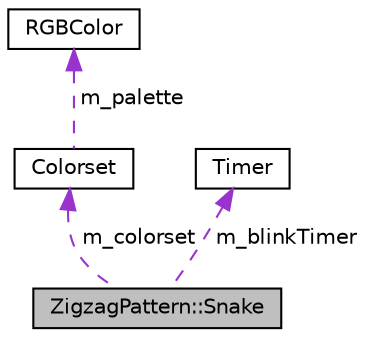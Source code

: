 digraph "ZigzagPattern::Snake"
{
 // INTERACTIVE_SVG=YES
 // LATEX_PDF_SIZE
  bgcolor="transparent";
  edge [fontname="Helvetica",fontsize="10",labelfontname="Helvetica",labelfontsize="10"];
  node [fontname="Helvetica",fontsize="10",shape=record];
  Node1 [label="ZigzagPattern::Snake",height=0.2,width=0.4,color="black", fillcolor="grey75", style="filled", fontcolor="black",tooltip=" "];
  Node2 -> Node1 [dir="back",color="darkorchid3",fontsize="10",style="dashed",label=" m_colorset" ,fontname="Helvetica"];
  Node2 [label="Colorset",height=0.2,width=0.4,color="black",URL="$classColorset.html",tooltip=" "];
  Node3 -> Node2 [dir="back",color="darkorchid3",fontsize="10",style="dashed",label=" m_palette" ,fontname="Helvetica"];
  Node3 [label="RGBColor",height=0.2,width=0.4,color="black",URL="$classRGBColor.html",tooltip=" "];
  Node4 -> Node1 [dir="back",color="darkorchid3",fontsize="10",style="dashed",label=" m_blinkTimer" ,fontname="Helvetica"];
  Node4 [label="Timer",height=0.2,width=0.4,color="black",URL="$classTimer.html",tooltip=" "];
}
